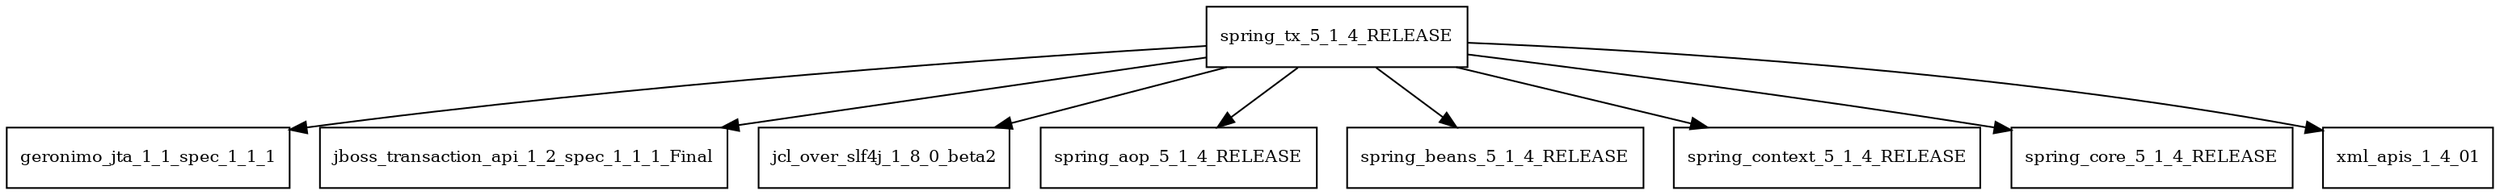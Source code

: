 digraph spring_tx_5_1_4_RELEASE_dependencies {
  node [shape = box, fontsize=10.0];
  spring_tx_5_1_4_RELEASE -> geronimo_jta_1_1_spec_1_1_1;
  spring_tx_5_1_4_RELEASE -> jboss_transaction_api_1_2_spec_1_1_1_Final;
  spring_tx_5_1_4_RELEASE -> jcl_over_slf4j_1_8_0_beta2;
  spring_tx_5_1_4_RELEASE -> spring_aop_5_1_4_RELEASE;
  spring_tx_5_1_4_RELEASE -> spring_beans_5_1_4_RELEASE;
  spring_tx_5_1_4_RELEASE -> spring_context_5_1_4_RELEASE;
  spring_tx_5_1_4_RELEASE -> spring_core_5_1_4_RELEASE;
  spring_tx_5_1_4_RELEASE -> xml_apis_1_4_01;
}
